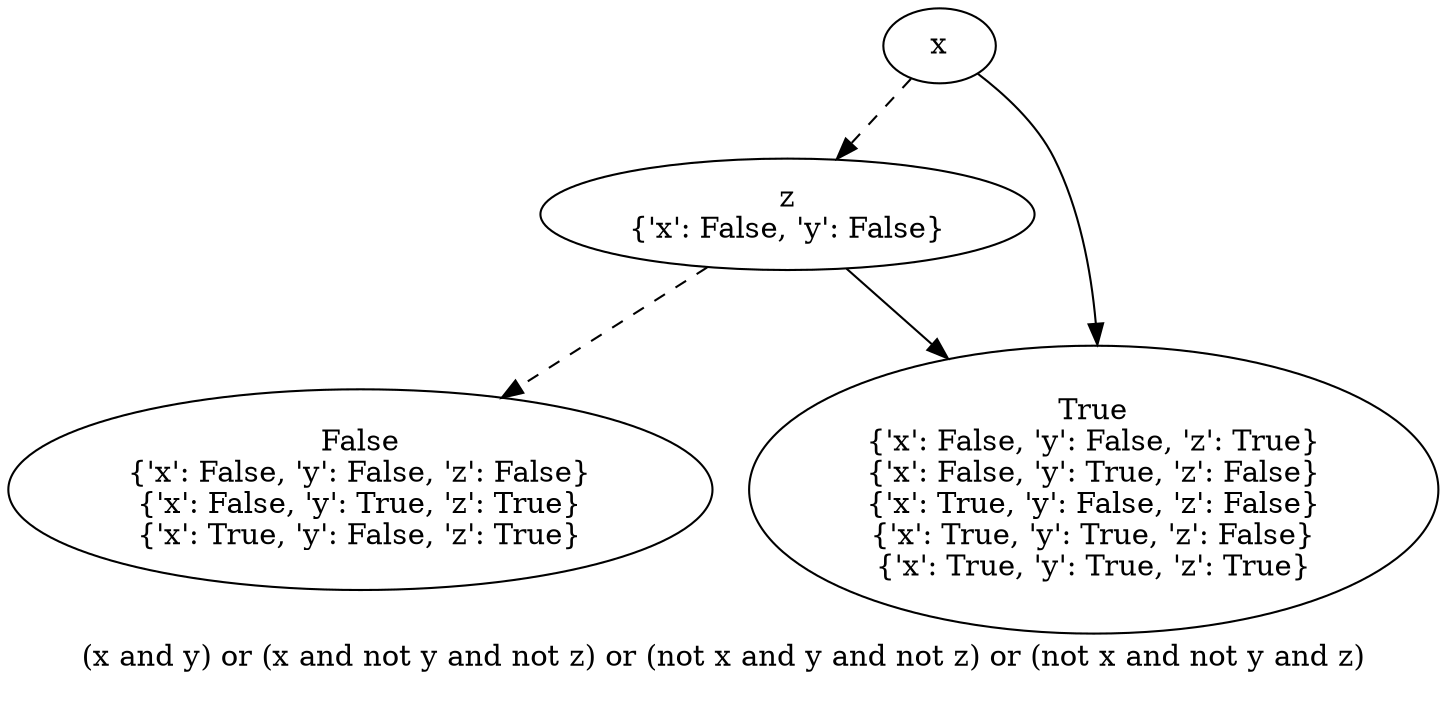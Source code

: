 digraph{
label="(x and y) or (x and not y and not z) or (not x and y and not z) or (not x and not y and z)\n\n"
2643642593728[label=x]2643642591232[label="z
{'x': False, 'y': False}"]
2643642593728 -> 2643642591232[style=dashed label="" fontcolor = gray]
2643642593296[label="False
{'x': False, 'y': False, 'z': False}
{'x': False, 'y': True, 'z': True}
{'x': True, 'y': False, 'z': True}"]
2643642591232 -> 2643642593296[style=dashed label="" fontcolor = gray]
2643642593440[label="True
{'x': False, 'y': False, 'z': True}
{'x': False, 'y': True, 'z': False}
{'x': True, 'y': False, 'z': False}
{'x': True, 'y': True, 'z': False}
{'x': True, 'y': True, 'z': True}"]
2643642591232 -> 2643642593440 [label="" fontcolor = gray]
2643642593440[label="True
{'x': False, 'y': False, 'z': True}
{'x': False, 'y': True, 'z': False}
{'x': True, 'y': False, 'z': False}
{'x': True, 'y': True, 'z': False}
{'x': True, 'y': True, 'z': True}"]
2643642593728 -> 2643642593440 [label="" fontcolor = gray]
}